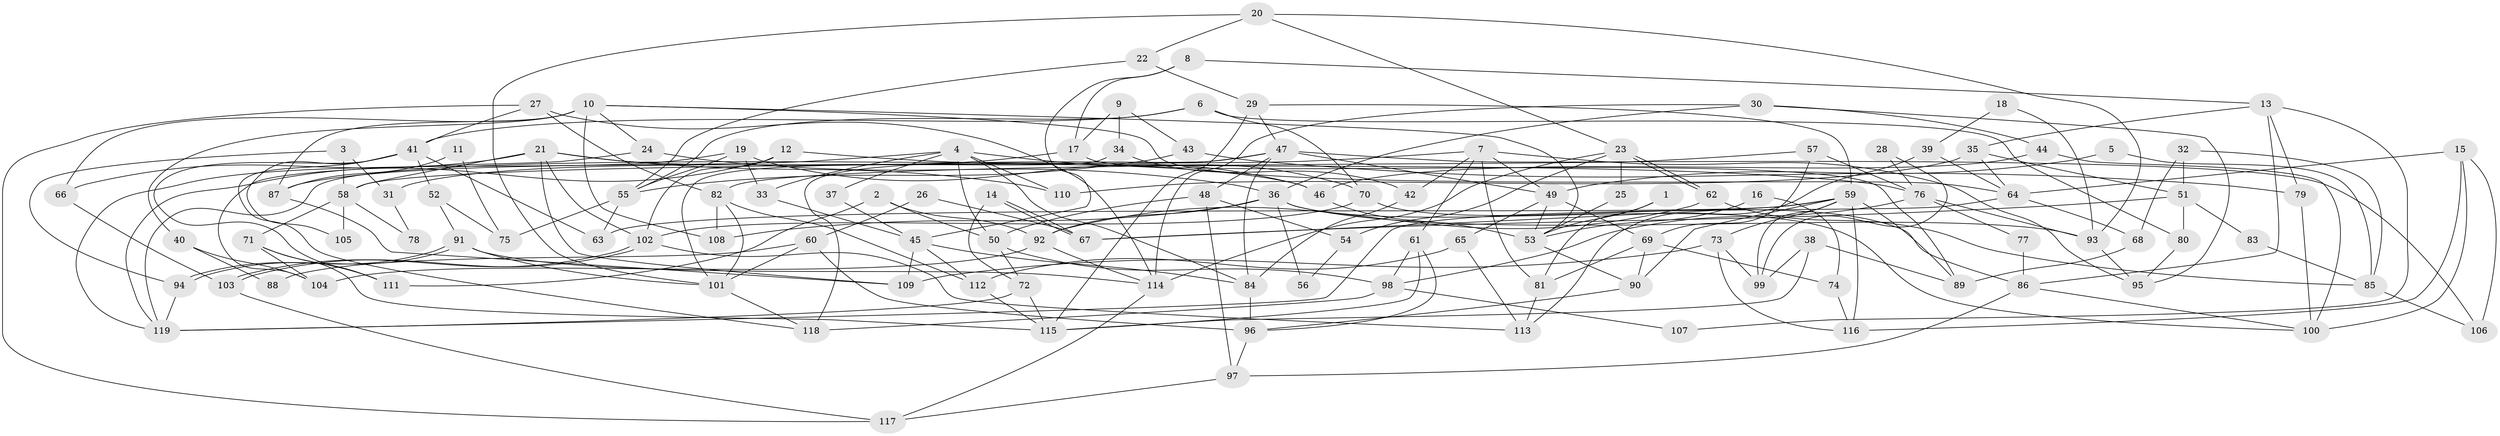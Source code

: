 // Generated by graph-tools (version 1.1) at 2025/50/03/09/25 03:50:08]
// undirected, 119 vertices, 238 edges
graph export_dot {
graph [start="1"]
  node [color=gray90,style=filled];
  1;
  2;
  3;
  4;
  5;
  6;
  7;
  8;
  9;
  10;
  11;
  12;
  13;
  14;
  15;
  16;
  17;
  18;
  19;
  20;
  21;
  22;
  23;
  24;
  25;
  26;
  27;
  28;
  29;
  30;
  31;
  32;
  33;
  34;
  35;
  36;
  37;
  38;
  39;
  40;
  41;
  42;
  43;
  44;
  45;
  46;
  47;
  48;
  49;
  50;
  51;
  52;
  53;
  54;
  55;
  56;
  57;
  58;
  59;
  60;
  61;
  62;
  63;
  64;
  65;
  66;
  67;
  68;
  69;
  70;
  71;
  72;
  73;
  74;
  75;
  76;
  77;
  78;
  79;
  80;
  81;
  82;
  83;
  84;
  85;
  86;
  87;
  88;
  89;
  90;
  91;
  92;
  93;
  94;
  95;
  96;
  97;
  98;
  99;
  100;
  101;
  102;
  103;
  104;
  105;
  106;
  107;
  108;
  109;
  110;
  111;
  112;
  113;
  114;
  115;
  116;
  117;
  118;
  119;
  1 -- 81;
  1 -- 53;
  2 -- 111;
  2 -- 92;
  2 -- 50;
  3 -- 94;
  3 -- 58;
  3 -- 31;
  4 -- 84;
  4 -- 110;
  4 -- 33;
  4 -- 37;
  4 -- 50;
  4 -- 70;
  4 -- 87;
  5 -- 85;
  5 -- 49;
  6 -- 41;
  6 -- 55;
  6 -- 70;
  6 -- 80;
  7 -- 58;
  7 -- 49;
  7 -- 42;
  7 -- 61;
  7 -- 81;
  7 -- 95;
  8 -- 13;
  8 -- 45;
  8 -- 17;
  9 -- 43;
  9 -- 34;
  9 -- 17;
  10 -- 66;
  10 -- 53;
  10 -- 24;
  10 -- 40;
  10 -- 64;
  10 -- 87;
  10 -- 108;
  11 -- 75;
  11 -- 87;
  12 -- 76;
  12 -- 102;
  12 -- 119;
  13 -- 86;
  13 -- 35;
  13 -- 79;
  13 -- 107;
  14 -- 72;
  14 -- 67;
  14 -- 67;
  15 -- 100;
  15 -- 64;
  15 -- 106;
  15 -- 116;
  16 -- 53;
  16 -- 74;
  17 -- 31;
  17 -- 89;
  18 -- 93;
  18 -- 39;
  19 -- 46;
  19 -- 33;
  19 -- 55;
  19 -- 119;
  20 -- 23;
  20 -- 93;
  20 -- 22;
  20 -- 101;
  21 -- 109;
  21 -- 102;
  21 -- 46;
  21 -- 58;
  21 -- 66;
  21 -- 110;
  22 -- 29;
  22 -- 55;
  23 -- 62;
  23 -- 62;
  23 -- 114;
  23 -- 25;
  23 -- 54;
  24 -- 36;
  24 -- 104;
  25 -- 53;
  26 -- 60;
  26 -- 67;
  27 -- 114;
  27 -- 82;
  27 -- 41;
  27 -- 117;
  28 -- 76;
  28 -- 99;
  29 -- 115;
  29 -- 47;
  29 -- 59;
  30 -- 114;
  30 -- 36;
  30 -- 44;
  30 -- 95;
  31 -- 78;
  32 -- 51;
  32 -- 68;
  32 -- 85;
  33 -- 45;
  34 -- 42;
  34 -- 101;
  35 -- 51;
  35 -- 64;
  35 -- 110;
  36 -- 108;
  36 -- 92;
  36 -- 56;
  36 -- 93;
  36 -- 100;
  37 -- 45;
  38 -- 89;
  38 -- 115;
  38 -- 99;
  39 -- 64;
  39 -- 113;
  40 -- 104;
  40 -- 88;
  41 -- 63;
  41 -- 52;
  41 -- 105;
  41 -- 111;
  41 -- 118;
  42 -- 84;
  43 -- 55;
  43 -- 79;
  44 -- 100;
  44 -- 46;
  45 -- 109;
  45 -- 112;
  45 -- 84;
  46 -- 53;
  47 -- 119;
  47 -- 84;
  47 -- 48;
  47 -- 49;
  47 -- 106;
  47 -- 118;
  48 -- 50;
  48 -- 54;
  48 -- 97;
  49 -- 53;
  49 -- 65;
  49 -- 69;
  50 -- 72;
  50 -- 98;
  51 -- 67;
  51 -- 80;
  51 -- 83;
  52 -- 91;
  52 -- 75;
  53 -- 90;
  54 -- 56;
  55 -- 63;
  55 -- 75;
  57 -- 76;
  57 -- 69;
  57 -- 82;
  58 -- 71;
  58 -- 78;
  58 -- 105;
  59 -- 116;
  59 -- 63;
  59 -- 67;
  59 -- 73;
  59 -- 89;
  59 -- 90;
  59 -- 99;
  60 -- 101;
  60 -- 96;
  60 -- 88;
  61 -- 98;
  61 -- 96;
  61 -- 115;
  62 -- 85;
  62 -- 92;
  64 -- 119;
  64 -- 68;
  65 -- 112;
  65 -- 113;
  66 -- 103;
  68 -- 89;
  69 -- 81;
  69 -- 74;
  69 -- 90;
  70 -- 86;
  70 -- 102;
  71 -- 104;
  71 -- 115;
  71 -- 111;
  72 -- 119;
  72 -- 115;
  73 -- 99;
  73 -- 109;
  73 -- 116;
  74 -- 116;
  76 -- 93;
  76 -- 98;
  76 -- 77;
  77 -- 86;
  79 -- 100;
  80 -- 95;
  81 -- 113;
  82 -- 101;
  82 -- 108;
  82 -- 112;
  83 -- 85;
  84 -- 96;
  85 -- 106;
  86 -- 97;
  86 -- 100;
  87 -- 109;
  90 -- 96;
  91 -- 94;
  91 -- 94;
  91 -- 101;
  91 -- 114;
  92 -- 114;
  92 -- 104;
  93 -- 95;
  94 -- 119;
  96 -- 97;
  97 -- 117;
  98 -- 118;
  98 -- 107;
  101 -- 118;
  102 -- 103;
  102 -- 103;
  102 -- 113;
  103 -- 117;
  112 -- 115;
  114 -- 117;
}

